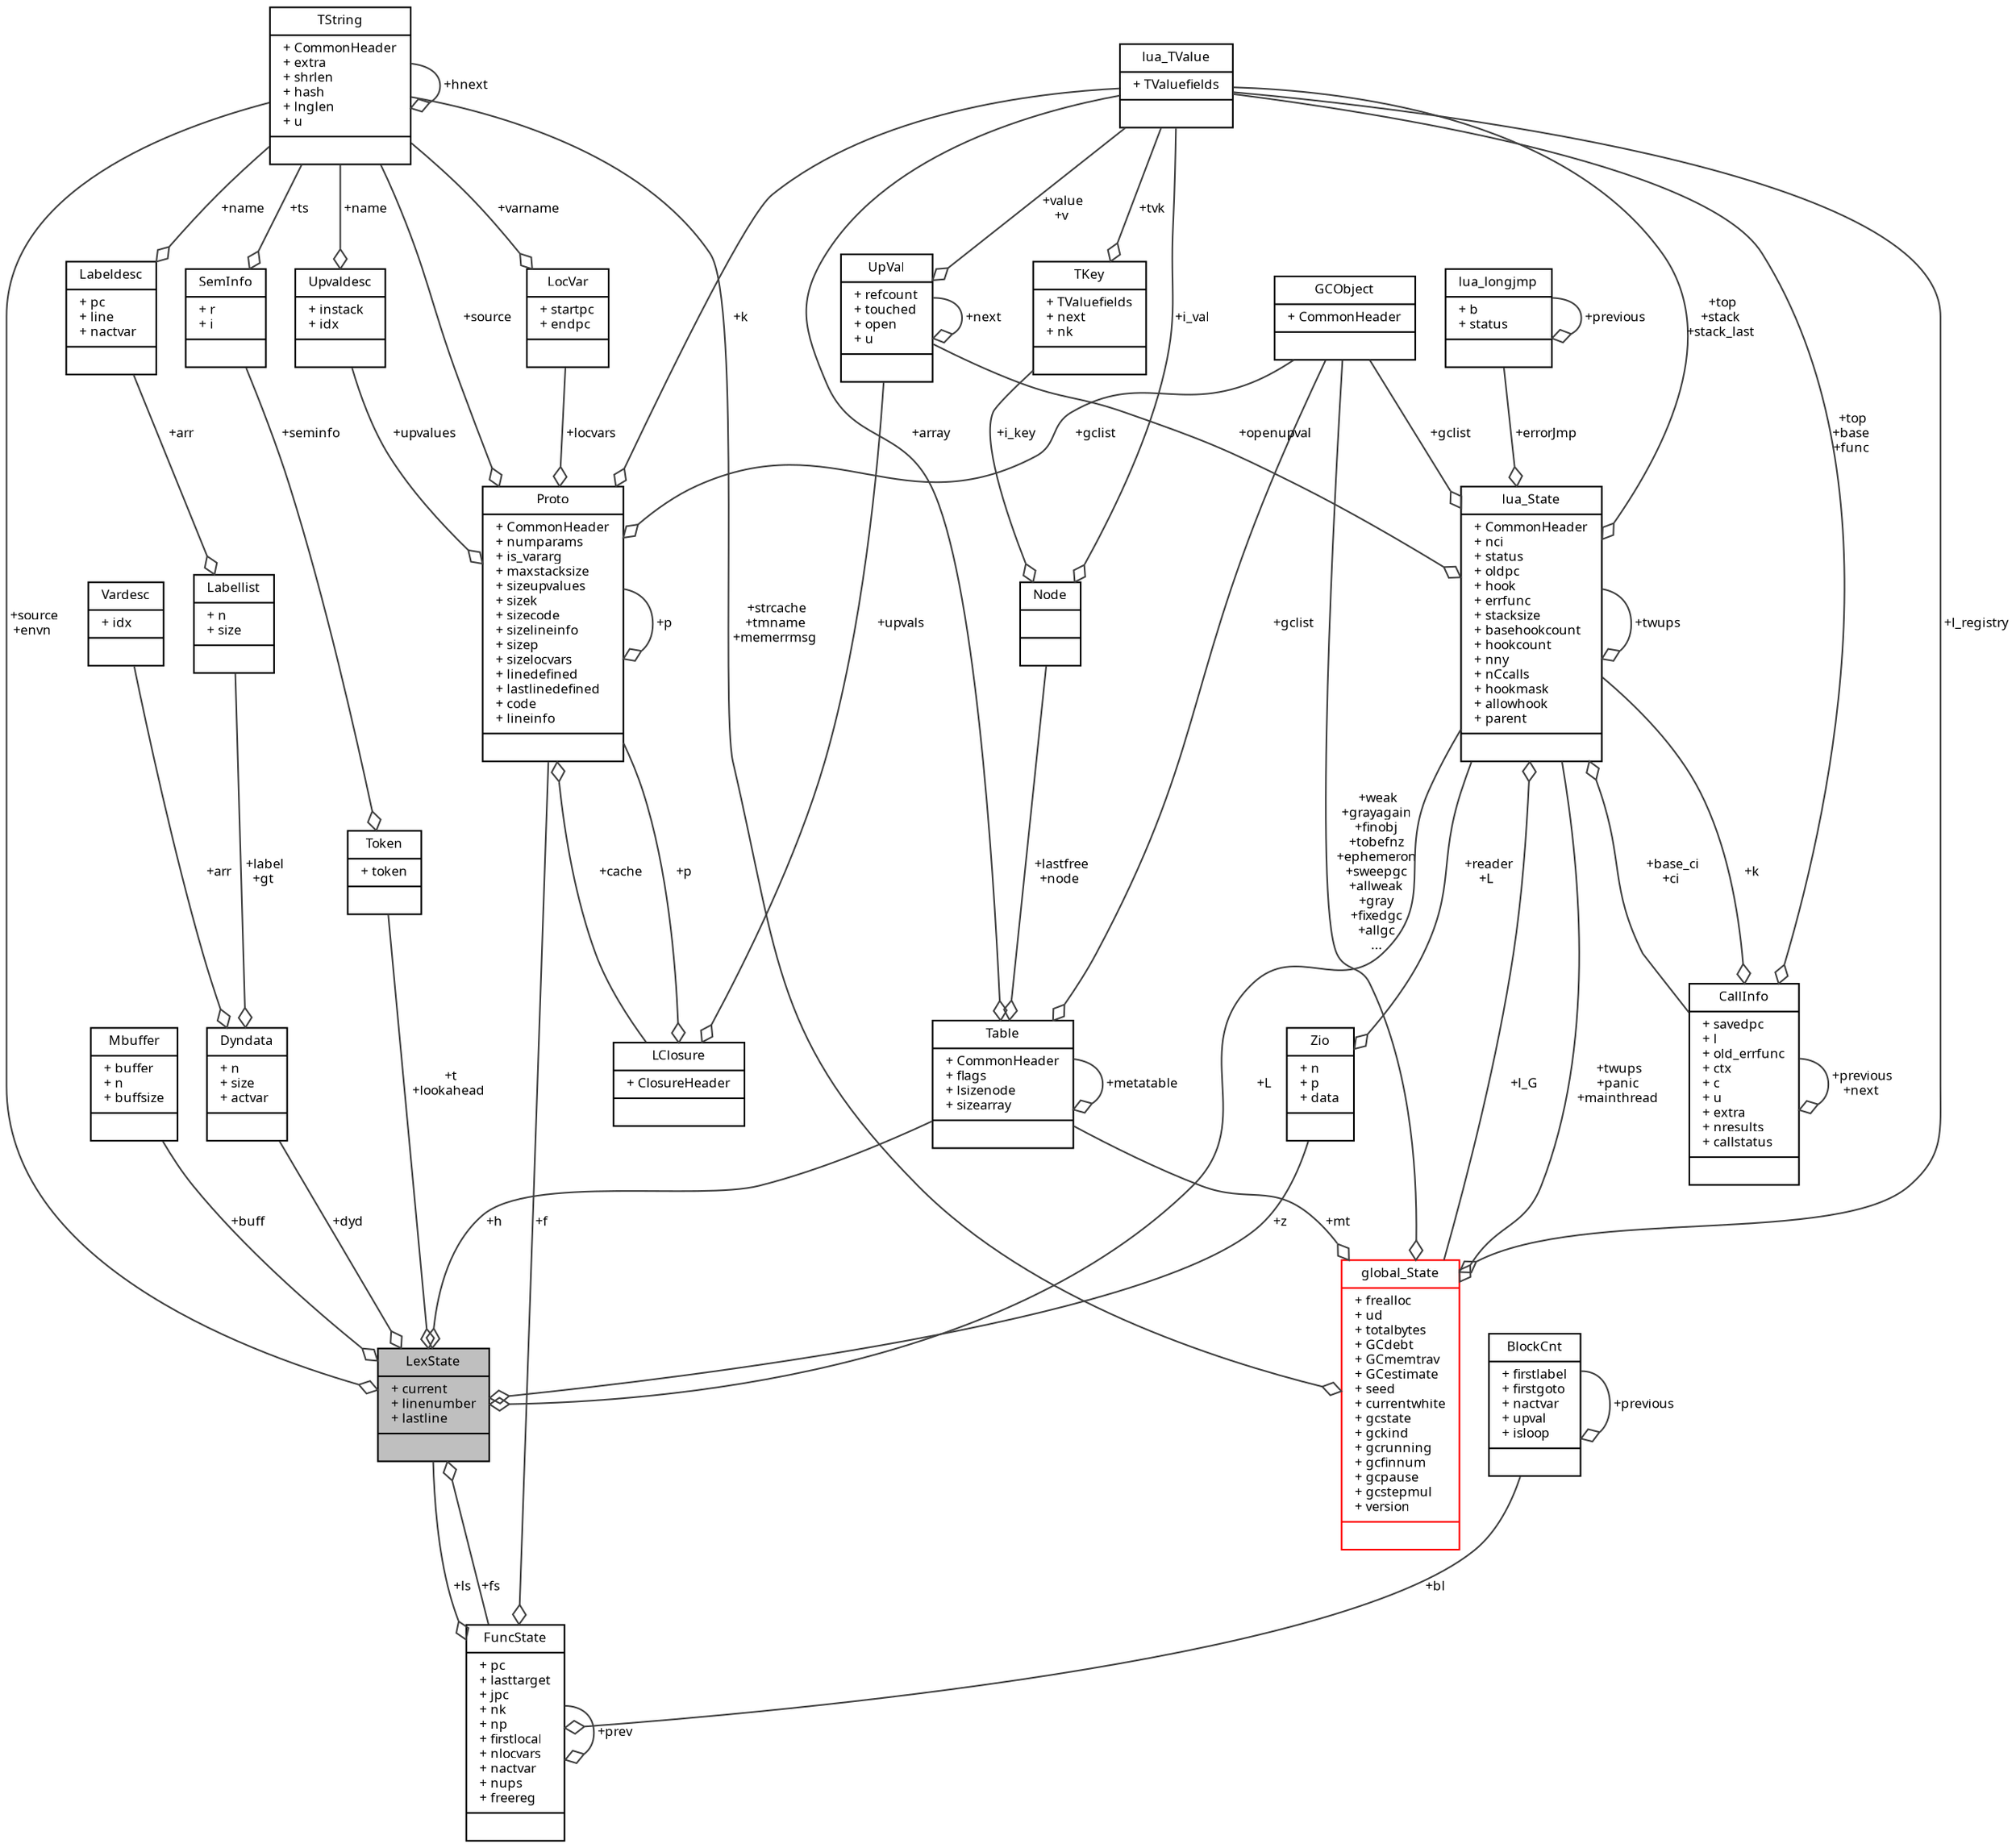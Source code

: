digraph "LexState"
{
  edge [fontname="Sans",fontsize="8",labelfontname="Sans",labelfontsize="8"];
  node [fontname="Sans",fontsize="8",shape=record];
  Node1 [label="{LexState\n|+ current\l+ linenumber\l+ lastline\l|}",height=0.2,width=0.4,color="black", fillcolor="grey75", style="filled", fontcolor="black"];
  Node2 -> Node1 [color="grey25",fontsize="8",style="solid",label=" +dyd" ,arrowhead="odiamond",fontname="Sans"];
  Node2 [label="{Dyndata\n|+ n\l+ size\l+ actvar\l|}",height=0.2,width=0.4,color="black", fillcolor="white", style="filled",URL="$struct_dyndata.html"];
  Node3 -> Node2 [color="grey25",fontsize="8",style="solid",label=" +label\n+gt" ,arrowhead="odiamond",fontname="Sans"];
  Node3 [label="{Labellist\n|+ n\l+ size\l|}",height=0.2,width=0.4,color="black", fillcolor="white", style="filled",URL="$struct_labellist.html"];
  Node4 -> Node3 [color="grey25",fontsize="8",style="solid",label=" +arr" ,arrowhead="odiamond",fontname="Sans"];
  Node4 [label="{Labeldesc\n|+ pc\l+ line\l+ nactvar\l|}",height=0.2,width=0.4,color="black", fillcolor="white", style="filled",URL="$struct_labeldesc.html"];
  Node5 -> Node4 [color="grey25",fontsize="8",style="solid",label=" +name" ,arrowhead="odiamond",fontname="Sans"];
  Node5 [label="{TString\n|+ CommonHeader\l+ extra\l+ shrlen\l+ hash\l+ lnglen\l+ u\l|}",height=0.2,width=0.4,color="black", fillcolor="white", style="filled",URL="$struct_t_string.html"];
  Node5 -> Node5 [color="grey25",fontsize="8",style="solid",label=" +hnext" ,arrowhead="odiamond",fontname="Sans"];
  Node6 -> Node2 [color="grey25",fontsize="8",style="solid",label=" +arr" ,arrowhead="odiamond",fontname="Sans"];
  Node6 [label="{Vardesc\n|+ idx\l|}",height=0.2,width=0.4,color="black", fillcolor="white", style="filled",URL="$struct_vardesc.html"];
  Node7 -> Node1 [color="grey25",fontsize="8",style="solid",label=" +t\n+lookahead" ,arrowhead="odiamond",fontname="Sans"];
  Node7 [label="{Token\n|+ token\l|}",height=0.2,width=0.4,color="black", fillcolor="white", style="filled",URL="$struct_token.html"];
  Node8 -> Node7 [color="grey25",fontsize="8",style="solid",label=" +seminfo" ,arrowhead="odiamond",fontname="Sans"];
  Node8 [label="{SemInfo\n|+ r\l+ i\l|}",height=0.2,width=0.4,color="black", fillcolor="white", style="filled",URL="$union_sem_info.html"];
  Node5 -> Node8 [color="grey25",fontsize="8",style="solid",label=" +ts" ,arrowhead="odiamond",fontname="Sans"];
  Node5 -> Node1 [color="grey25",fontsize="8",style="solid",label=" +source\n+envn" ,arrowhead="odiamond",fontname="Sans"];
  Node9 -> Node1 [color="grey25",fontsize="8",style="solid",label=" +h" ,arrowhead="odiamond",fontname="Sans"];
  Node9 [label="{Table\n|+ CommonHeader\l+ flags\l+ lsizenode\l+ sizearray\l|}",height=0.2,width=0.4,color="black", fillcolor="white", style="filled",URL="$struct_table.html"];
  Node10 -> Node9 [color="grey25",fontsize="8",style="solid",label=" +lastfree\n+node" ,arrowhead="odiamond",fontname="Sans"];
  Node10 [label="{Node\n||}",height=0.2,width=0.4,color="black", fillcolor="white", style="filled",URL="$struct_node.html"];
  Node11 -> Node10 [color="grey25",fontsize="8",style="solid",label=" +i_val" ,arrowhead="odiamond",fontname="Sans"];
  Node11 [label="{lua_TValue\n|+ TValuefields\l|}",height=0.2,width=0.4,color="black", fillcolor="white", style="filled",URL="$structlua___t_value.html"];
  Node12 -> Node10 [color="grey25",fontsize="8",style="solid",label=" +i_key" ,arrowhead="odiamond",fontname="Sans"];
  Node12 [label="{TKey\n|+ TValuefields\l+ next\l+ nk\l|}",height=0.2,width=0.4,color="black", fillcolor="white", style="filled",URL="$union_t_key.html"];
  Node11 -> Node12 [color="grey25",fontsize="8",style="solid",label=" +tvk" ,arrowhead="odiamond",fontname="Sans"];
  Node11 -> Node9 [color="grey25",fontsize="8",style="solid",label=" +array" ,arrowhead="odiamond",fontname="Sans"];
  Node9 -> Node9 [color="grey25",fontsize="8",style="solid",label=" +metatable" ,arrowhead="odiamond",fontname="Sans"];
  Node13 -> Node9 [color="grey25",fontsize="8",style="solid",label=" +gclist" ,arrowhead="odiamond",fontname="Sans"];
  Node13 [label="{GCObject\n|+ CommonHeader\l|}",height=0.2,width=0.4,color="black", fillcolor="white", style="filled",URL="$struct_g_c_object.html"];
  Node14 -> Node1 [color="grey25",fontsize="8",style="solid",label=" +z" ,arrowhead="odiamond",fontname="Sans"];
  Node14 [label="{Zio\n|+ n\l+ p\l+ data\l|}",height=0.2,width=0.4,color="black", fillcolor="white", style="filled",URL="$struct_zio.html"];
  Node15 -> Node14 [color="grey25",fontsize="8",style="solid",label=" +reader\n+L" ,arrowhead="odiamond",fontname="Sans"];
  Node15 [label="{lua_State\n|+ CommonHeader\l+ nci\l+ status\l+ oldpc\l+ hook\l+ errfunc\l+ stacksize\l+ basehookcount\l+ hookcount\l+ nny\l+ nCcalls\l+ hookmask\l+ allowhook\l+ parent\l|}",height=0.2,width=0.4,color="black", fillcolor="white", style="filled",URL="$structlua___state.html"];
  Node16 -> Node15 [color="grey25",fontsize="8",style="solid",label=" +openupval" ,arrowhead="odiamond",fontname="Sans"];
  Node16 [label="{UpVal\n|+ refcount\l+ touched\l+ open\l+ u\l|}",height=0.2,width=0.4,color="black", fillcolor="white", style="filled",URL="$struct_up_val.html"];
  Node16 -> Node16 [color="grey25",fontsize="8",style="solid",label=" +next" ,arrowhead="odiamond",fontname="Sans"];
  Node11 -> Node16 [color="grey25",fontsize="8",style="solid",label=" +value\n+v" ,arrowhead="odiamond",fontname="Sans"];
  Node11 -> Node15 [color="grey25",fontsize="8",style="solid",label=" +top\n+stack\n+stack_last" ,arrowhead="odiamond",fontname="Sans"];
  Node17 -> Node15 [color="grey25",fontsize="8",style="solid",label=" +errorJmp" ,arrowhead="odiamond",fontname="Sans"];
  Node17 [label="{lua_longjmp\n|+ b\l+ status\l|}",height=0.2,width=0.4,color="black", fillcolor="white", style="filled",URL="$structlua__longjmp.html"];
  Node17 -> Node17 [color="grey25",fontsize="8",style="solid",label=" +previous" ,arrowhead="odiamond",fontname="Sans"];
  Node18 -> Node15 [color="grey25",fontsize="8",style="solid",label=" +l_G" ,arrowhead="odiamond",fontname="Sans"];
  Node18 [label="{global_State\n|+ frealloc\l+ ud\l+ totalbytes\l+ GCdebt\l+ GCmemtrav\l+ GCestimate\l+ seed\l+ currentwhite\l+ gcstate\l+ gckind\l+ gcrunning\l+ gcfinnum\l+ gcpause\l+ gcstepmul\l+ version\l|}",height=0.2,width=0.4,color="red", fillcolor="white", style="filled",URL="$structglobal___state.html"];
  Node11 -> Node18 [color="grey25",fontsize="8",style="solid",label=" +l_registry" ,arrowhead="odiamond",fontname="Sans"];
  Node5 -> Node18 [color="grey25",fontsize="8",style="solid",label=" +strcache\n+tmname\n+memerrmsg" ,arrowhead="odiamond",fontname="Sans"];
  Node9 -> Node18 [color="grey25",fontsize="8",style="solid",label=" +mt" ,arrowhead="odiamond",fontname="Sans"];
  Node13 -> Node18 [color="grey25",fontsize="8",style="solid",label=" +weak\n+grayagain\n+finobj\n+tobefnz\n+ephemeron\n+sweepgc\n+allweak\n+gray\n+fixedgc\n+allgc\n..." ,arrowhead="odiamond",fontname="Sans"];
  Node15 -> Node18 [color="grey25",fontsize="8",style="solid",label=" +twups\n+panic\n+mainthread" ,arrowhead="odiamond",fontname="Sans"];
  Node13 -> Node15 [color="grey25",fontsize="8",style="solid",label=" +gclist" ,arrowhead="odiamond",fontname="Sans"];
  Node15 -> Node15 [color="grey25",fontsize="8",style="solid",label=" +twups" ,arrowhead="odiamond",fontname="Sans"];
  Node19 -> Node15 [color="grey25",fontsize="8",style="solid",label=" +base_ci\n+ci" ,arrowhead="odiamond",fontname="Sans"];
  Node19 [label="{CallInfo\n|+ savedpc\l+ l\l+ old_errfunc\l+ ctx\l+ c\l+ u\l+ extra\l+ nresults\l+ callstatus\l|}",height=0.2,width=0.4,color="black", fillcolor="white", style="filled",URL="$struct_call_info.html"];
  Node11 -> Node19 [color="grey25",fontsize="8",style="solid",label=" +top\n+base\n+func" ,arrowhead="odiamond",fontname="Sans"];
  Node15 -> Node19 [color="grey25",fontsize="8",style="solid",label=" +k" ,arrowhead="odiamond",fontname="Sans"];
  Node19 -> Node19 [color="grey25",fontsize="8",style="solid",label=" +previous\n+next" ,arrowhead="odiamond",fontname="Sans"];
  Node20 -> Node1 [color="grey25",fontsize="8",style="solid",label=" +fs" ,arrowhead="odiamond",fontname="Sans"];
  Node20 [label="{FuncState\n|+ pc\l+ lasttarget\l+ jpc\l+ nk\l+ np\l+ firstlocal\l+ nlocvars\l+ nactvar\l+ nups\l+ freereg\l|}",height=0.2,width=0.4,color="black", fillcolor="white", style="filled",URL="$struct_func_state.html"];
  Node21 -> Node20 [color="grey25",fontsize="8",style="solid",label=" +f" ,arrowhead="odiamond",fontname="Sans"];
  Node21 [label="{Proto\n|+ CommonHeader\l+ numparams\l+ is_vararg\l+ maxstacksize\l+ sizeupvalues\l+ sizek\l+ sizecode\l+ sizelineinfo\l+ sizep\l+ sizelocvars\l+ linedefined\l+ lastlinedefined\l+ code\l+ lineinfo\l|}",height=0.2,width=0.4,color="black", fillcolor="white", style="filled",URL="$struct_proto.html"];
  Node11 -> Node21 [color="grey25",fontsize="8",style="solid",label=" +k" ,arrowhead="odiamond",fontname="Sans"];
  Node21 -> Node21 [color="grey25",fontsize="8",style="solid",label=" +p" ,arrowhead="odiamond",fontname="Sans"];
  Node22 -> Node21 [color="grey25",fontsize="8",style="solid",label=" +locvars" ,arrowhead="odiamond",fontname="Sans"];
  Node22 [label="{LocVar\n|+ startpc\l+ endpc\l|}",height=0.2,width=0.4,color="black", fillcolor="white", style="filled",URL="$struct_loc_var.html"];
  Node5 -> Node22 [color="grey25",fontsize="8",style="solid",label=" +varname" ,arrowhead="odiamond",fontname="Sans"];
  Node5 -> Node21 [color="grey25",fontsize="8",style="solid",label=" +source" ,arrowhead="odiamond",fontname="Sans"];
  Node23 -> Node21 [color="grey25",fontsize="8",style="solid",label=" +cache" ,arrowhead="odiamond",fontname="Sans"];
  Node23 [label="{LClosure\n|+ ClosureHeader\l|}",height=0.2,width=0.4,color="black", fillcolor="white", style="filled",URL="$struct_l_closure.html"];
  Node16 -> Node23 [color="grey25",fontsize="8",style="solid",label=" +upvals" ,arrowhead="odiamond",fontname="Sans"];
  Node21 -> Node23 [color="grey25",fontsize="8",style="solid",label=" +p" ,arrowhead="odiamond",fontname="Sans"];
  Node13 -> Node21 [color="grey25",fontsize="8",style="solid",label=" +gclist" ,arrowhead="odiamond",fontname="Sans"];
  Node24 -> Node21 [color="grey25",fontsize="8",style="solid",label=" +upvalues" ,arrowhead="odiamond",fontname="Sans"];
  Node24 [label="{Upvaldesc\n|+ instack\l+ idx\l|}",height=0.2,width=0.4,color="black", fillcolor="white", style="filled",URL="$struct_upvaldesc.html"];
  Node5 -> Node24 [color="grey25",fontsize="8",style="solid",label=" +name" ,arrowhead="odiamond",fontname="Sans"];
  Node1 -> Node20 [color="grey25",fontsize="8",style="solid",label=" +ls" ,arrowhead="odiamond",fontname="Sans"];
  Node20 -> Node20 [color="grey25",fontsize="8",style="solid",label=" +prev" ,arrowhead="odiamond",fontname="Sans"];
  Node25 -> Node20 [color="grey25",fontsize="8",style="solid",label=" +bl" ,arrowhead="odiamond",fontname="Sans"];
  Node25 [label="{BlockCnt\n|+ firstlabel\l+ firstgoto\l+ nactvar\l+ upval\l+ isloop\l|}",height=0.2,width=0.4,color="black", fillcolor="white", style="filled",URL="$struct_block_cnt.html"];
  Node25 -> Node25 [color="grey25",fontsize="8",style="solid",label=" +previous" ,arrowhead="odiamond",fontname="Sans"];
  Node26 -> Node1 [color="grey25",fontsize="8",style="solid",label=" +buff" ,arrowhead="odiamond",fontname="Sans"];
  Node26 [label="{Mbuffer\n|+ buffer\l+ n\l+ buffsize\l|}",height=0.2,width=0.4,color="black", fillcolor="white", style="filled",URL="$struct_mbuffer.html"];
  Node15 -> Node1 [color="grey25",fontsize="8",style="solid",label=" +L" ,arrowhead="odiamond",fontname="Sans"];
}
